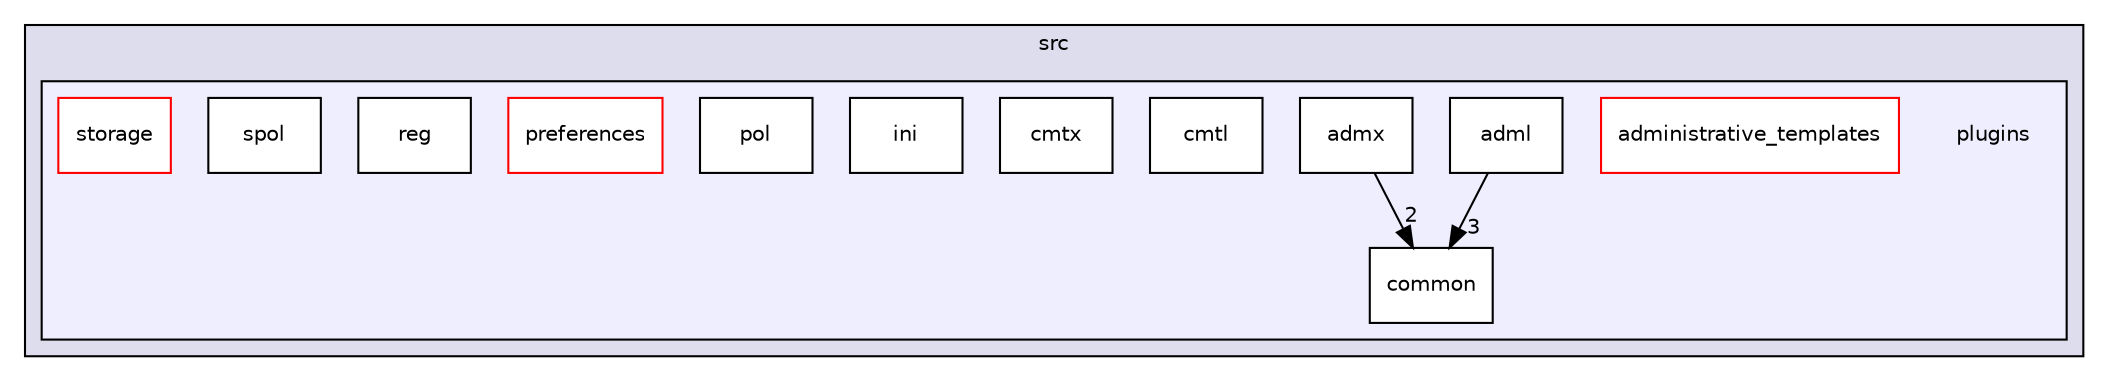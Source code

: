 digraph "src/plugins" {
  compound=true
  node [ fontsize="10", fontname="Helvetica"];
  edge [ labelfontsize="10", labelfontname="Helvetica"];
  subgraph clusterdir_68267d1309a1af8e8297ef4c3efbcdba {
    graph [ bgcolor="#ddddee", pencolor="black", label="src" fontname="Helvetica", fontsize="10", URL="dir_68267d1309a1af8e8297ef4c3efbcdba.html"]
  subgraph clusterdir_7020b8b7abcceffa3f9f7a2d24718f16 {
    graph [ bgcolor="#eeeeff", pencolor="black", label="" URL="dir_7020b8b7abcceffa3f9f7a2d24718f16.html"];
    dir_7020b8b7abcceffa3f9f7a2d24718f16 [shape=plaintext label="plugins"];
    dir_0420e104560577d0b4791852e7f057c2 [shape=box label="administrative_templates" color="red" fillcolor="white" style="filled" URL="dir_0420e104560577d0b4791852e7f057c2.html"];
    dir_cbc8cf200533089559bd016671180547 [shape=box label="adml" color="black" fillcolor="white" style="filled" URL="dir_cbc8cf200533089559bd016671180547.html"];
    dir_b9851d89cf1d998acd0bb41582d77201 [shape=box label="admx" color="black" fillcolor="white" style="filled" URL="dir_b9851d89cf1d998acd0bb41582d77201.html"];
    dir_081c0dc24eb880d2e5d8a334b9ca0dfd [shape=box label="cmtl" color="black" fillcolor="white" style="filled" URL="dir_081c0dc24eb880d2e5d8a334b9ca0dfd.html"];
    dir_9ffce8fe26b318412bbb310409e81def [shape=box label="cmtx" color="black" fillcolor="white" style="filled" URL="dir_9ffce8fe26b318412bbb310409e81def.html"];
    dir_612e79628a9ed6ddbdf6d23f21939a67 [shape=box label="common" color="black" fillcolor="white" style="filled" URL="dir_612e79628a9ed6ddbdf6d23f21939a67.html"];
    dir_751bb8845a2d991fff5c1370f7eb2ab4 [shape=box label="ini" color="black" fillcolor="white" style="filled" URL="dir_751bb8845a2d991fff5c1370f7eb2ab4.html"];
    dir_85b34d4ce1da895fa53b67b158bc57a3 [shape=box label="pol" color="black" fillcolor="white" style="filled" URL="dir_85b34d4ce1da895fa53b67b158bc57a3.html"];
    dir_834ea56fd74bd3caaf71795cf99ea1b6 [shape=box label="preferences" color="red" fillcolor="white" style="filled" URL="dir_834ea56fd74bd3caaf71795cf99ea1b6.html"];
    dir_c7d65584dec08cddd273c6173e0ee6ad [shape=box label="reg" color="black" fillcolor="white" style="filled" URL="dir_c7d65584dec08cddd273c6173e0ee6ad.html"];
    dir_b742e8ab8b402f8e8d27540b836115e3 [shape=box label="spol" color="black" fillcolor="white" style="filled" URL="dir_b742e8ab8b402f8e8d27540b836115e3.html"];
    dir_7018ed4b7aa1e973346dcc61fa585784 [shape=box label="storage" color="red" fillcolor="white" style="filled" URL="dir_7018ed4b7aa1e973346dcc61fa585784.html"];
  }
  }
  dir_b9851d89cf1d998acd0bb41582d77201->dir_612e79628a9ed6ddbdf6d23f21939a67 [headlabel="2", labeldistance=1.5 headhref="dir_000017_000010.html"];
  dir_cbc8cf200533089559bd016671180547->dir_612e79628a9ed6ddbdf6d23f21939a67 [headlabel="3", labeldistance=1.5 headhref="dir_000016_000010.html"];
}
